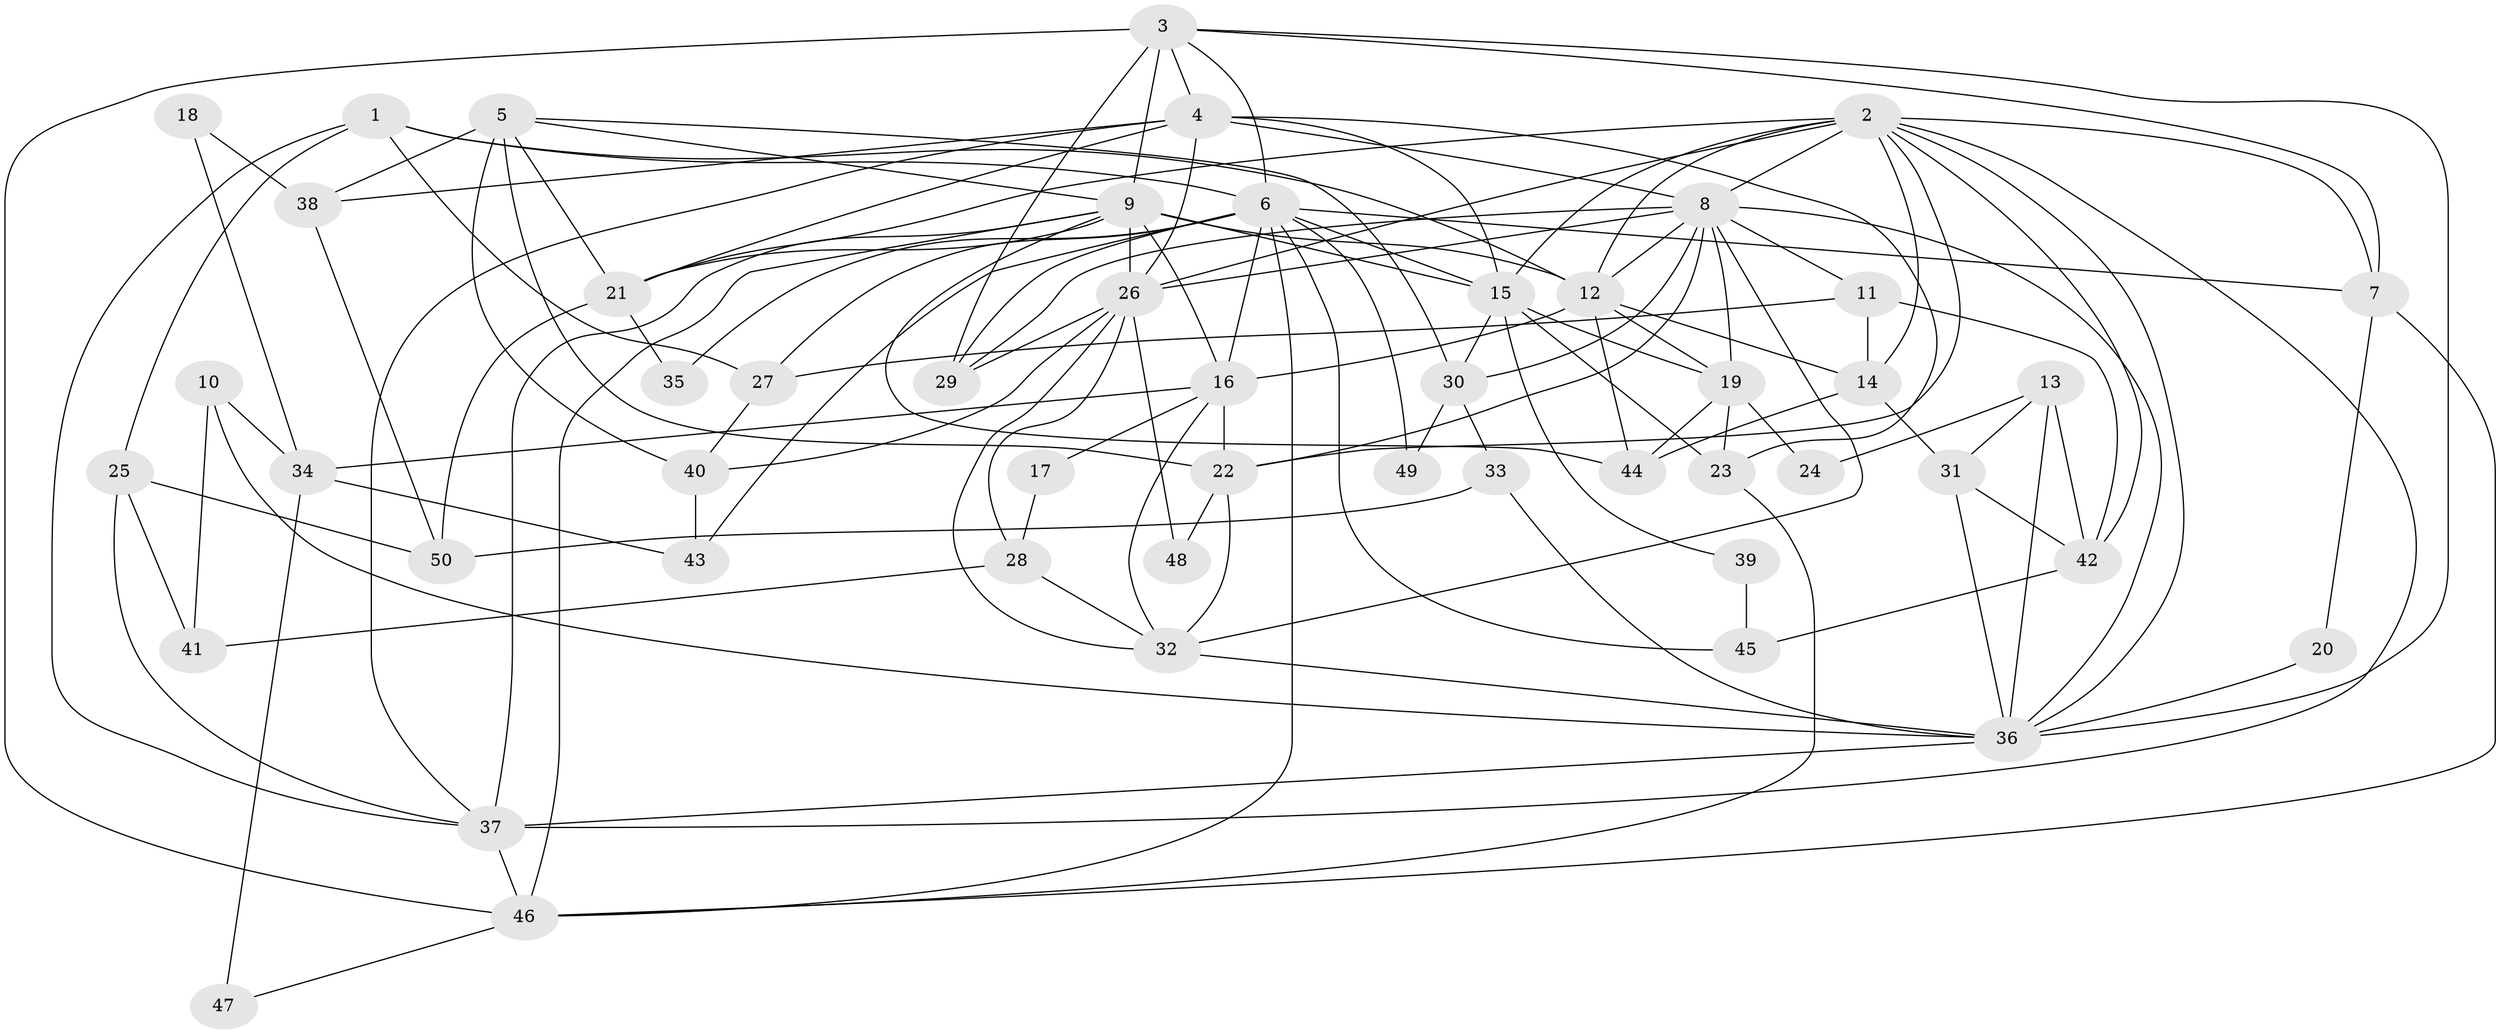 // original degree distribution, {5: 0.2, 4: 0.26, 2: 0.19, 3: 0.22, 8: 0.02, 7: 0.03, 6: 0.06, 9: 0.01, 10: 0.01}
// Generated by graph-tools (version 1.1) at 2025/36/03/09/25 02:36:01]
// undirected, 50 vertices, 128 edges
graph export_dot {
graph [start="1"]
  node [color=gray90,style=filled];
  1;
  2;
  3;
  4;
  5;
  6;
  7;
  8;
  9;
  10;
  11;
  12;
  13;
  14;
  15;
  16;
  17;
  18;
  19;
  20;
  21;
  22;
  23;
  24;
  25;
  26;
  27;
  28;
  29;
  30;
  31;
  32;
  33;
  34;
  35;
  36;
  37;
  38;
  39;
  40;
  41;
  42;
  43;
  44;
  45;
  46;
  47;
  48;
  49;
  50;
  1 -- 6 [weight=2.0];
  1 -- 12 [weight=1.0];
  1 -- 25 [weight=2.0];
  1 -- 27 [weight=1.0];
  1 -- 37 [weight=1.0];
  2 -- 7 [weight=1.0];
  2 -- 8 [weight=2.0];
  2 -- 12 [weight=1.0];
  2 -- 14 [weight=1.0];
  2 -- 15 [weight=2.0];
  2 -- 21 [weight=1.0];
  2 -- 22 [weight=2.0];
  2 -- 26 [weight=1.0];
  2 -- 36 [weight=1.0];
  2 -- 37 [weight=1.0];
  2 -- 42 [weight=1.0];
  3 -- 4 [weight=1.0];
  3 -- 6 [weight=2.0];
  3 -- 7 [weight=1.0];
  3 -- 9 [weight=1.0];
  3 -- 29 [weight=2.0];
  3 -- 36 [weight=1.0];
  3 -- 46 [weight=2.0];
  4 -- 8 [weight=1.0];
  4 -- 15 [weight=1.0];
  4 -- 21 [weight=1.0];
  4 -- 23 [weight=2.0];
  4 -- 26 [weight=1.0];
  4 -- 37 [weight=1.0];
  4 -- 38 [weight=1.0];
  5 -- 9 [weight=1.0];
  5 -- 21 [weight=1.0];
  5 -- 22 [weight=2.0];
  5 -- 30 [weight=1.0];
  5 -- 38 [weight=1.0];
  5 -- 40 [weight=2.0];
  6 -- 7 [weight=2.0];
  6 -- 15 [weight=2.0];
  6 -- 16 [weight=1.0];
  6 -- 27 [weight=1.0];
  6 -- 29 [weight=1.0];
  6 -- 35 [weight=1.0];
  6 -- 43 [weight=1.0];
  6 -- 45 [weight=1.0];
  6 -- 46 [weight=1.0];
  6 -- 49 [weight=1.0];
  7 -- 20 [weight=1.0];
  7 -- 46 [weight=1.0];
  8 -- 11 [weight=1.0];
  8 -- 12 [weight=2.0];
  8 -- 19 [weight=1.0];
  8 -- 22 [weight=1.0];
  8 -- 26 [weight=1.0];
  8 -- 29 [weight=1.0];
  8 -- 30 [weight=1.0];
  8 -- 32 [weight=1.0];
  8 -- 36 [weight=1.0];
  9 -- 12 [weight=1.0];
  9 -- 15 [weight=1.0];
  9 -- 16 [weight=1.0];
  9 -- 21 [weight=1.0];
  9 -- 26 [weight=1.0];
  9 -- 37 [weight=1.0];
  9 -- 44 [weight=1.0];
  9 -- 46 [weight=1.0];
  10 -- 34 [weight=1.0];
  10 -- 36 [weight=1.0];
  10 -- 41 [weight=1.0];
  11 -- 14 [weight=1.0];
  11 -- 27 [weight=1.0];
  11 -- 42 [weight=1.0];
  12 -- 14 [weight=1.0];
  12 -- 16 [weight=1.0];
  12 -- 19 [weight=1.0];
  12 -- 44 [weight=1.0];
  13 -- 24 [weight=1.0];
  13 -- 31 [weight=1.0];
  13 -- 36 [weight=1.0];
  13 -- 42 [weight=1.0];
  14 -- 31 [weight=1.0];
  14 -- 44 [weight=1.0];
  15 -- 19 [weight=1.0];
  15 -- 23 [weight=2.0];
  15 -- 30 [weight=1.0];
  15 -- 39 [weight=1.0];
  16 -- 17 [weight=1.0];
  16 -- 22 [weight=1.0];
  16 -- 32 [weight=1.0];
  16 -- 34 [weight=1.0];
  17 -- 28 [weight=1.0];
  18 -- 34 [weight=1.0];
  18 -- 38 [weight=1.0];
  19 -- 23 [weight=1.0];
  19 -- 24 [weight=1.0];
  19 -- 44 [weight=2.0];
  20 -- 36 [weight=1.0];
  21 -- 35 [weight=1.0];
  21 -- 50 [weight=1.0];
  22 -- 32 [weight=1.0];
  22 -- 48 [weight=1.0];
  23 -- 46 [weight=1.0];
  25 -- 37 [weight=1.0];
  25 -- 41 [weight=1.0];
  25 -- 50 [weight=1.0];
  26 -- 28 [weight=1.0];
  26 -- 29 [weight=1.0];
  26 -- 32 [weight=1.0];
  26 -- 40 [weight=1.0];
  26 -- 48 [weight=1.0];
  27 -- 40 [weight=1.0];
  28 -- 32 [weight=1.0];
  28 -- 41 [weight=1.0];
  30 -- 33 [weight=1.0];
  30 -- 49 [weight=1.0];
  31 -- 36 [weight=1.0];
  31 -- 42 [weight=1.0];
  32 -- 36 [weight=1.0];
  33 -- 36 [weight=1.0];
  33 -- 50 [weight=1.0];
  34 -- 43 [weight=1.0];
  34 -- 47 [weight=1.0];
  36 -- 37 [weight=1.0];
  37 -- 46 [weight=1.0];
  38 -- 50 [weight=1.0];
  39 -- 45 [weight=1.0];
  40 -- 43 [weight=1.0];
  42 -- 45 [weight=1.0];
  46 -- 47 [weight=1.0];
}
